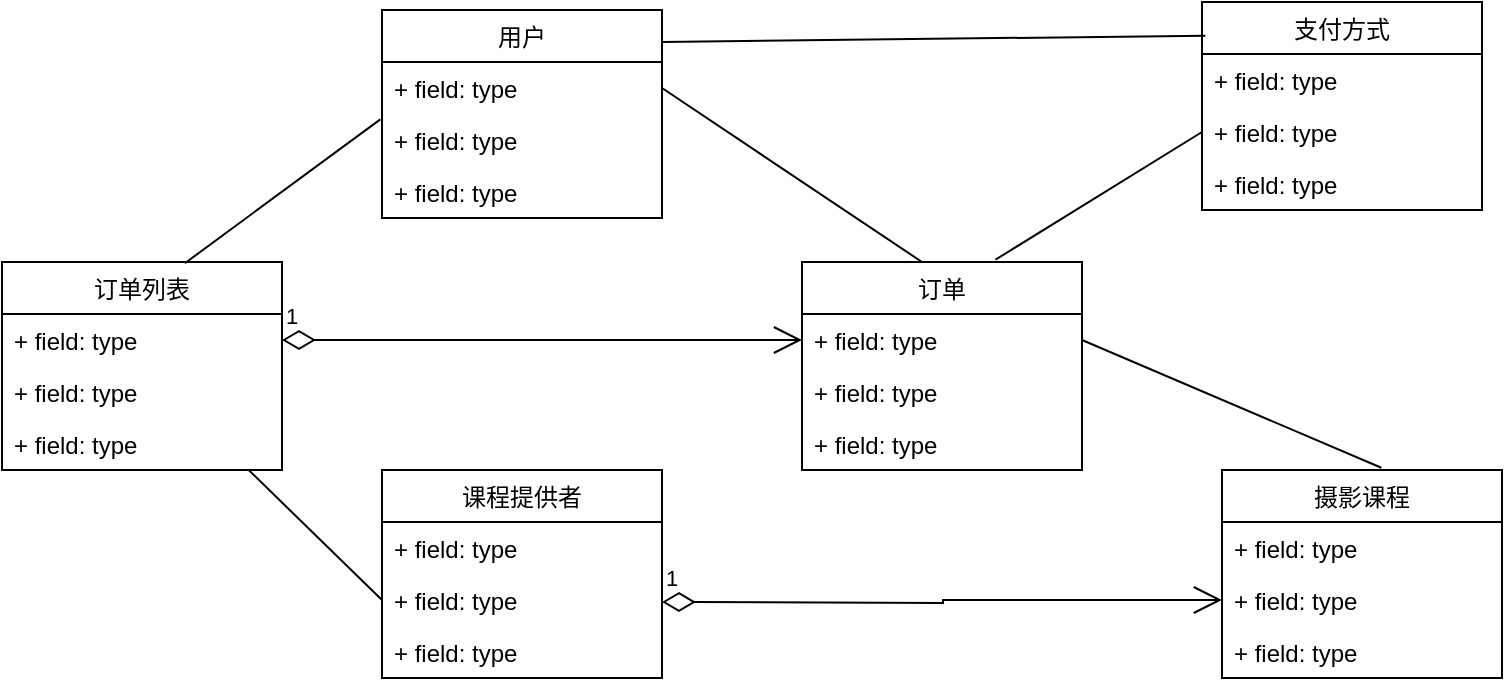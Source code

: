 <mxfile version="16.1.0" type="github">
  <diagram id="p-Mr5TwDwi2FgQvRnVdi" name="Page-1">
    <mxGraphModel dx="1153" dy="608" grid="1" gridSize="10" guides="1" tooltips="1" connect="1" arrows="1" fold="1" page="1" pageScale="1" pageWidth="3300" pageHeight="4681" math="0" shadow="0">
      <root>
        <mxCell id="0" />
        <mxCell id="1" parent="0" />
        <mxCell id="IACNlksYp9S7rwqpNXvv-1" value="用户" style="swimlane;fontStyle=0;childLayout=stackLayout;horizontal=1;startSize=26;fillColor=none;horizontalStack=0;resizeParent=1;resizeParentMax=0;resizeLast=0;collapsible=1;marginBottom=0;" vertex="1" parent="1">
          <mxGeometry x="230" y="144" width="140" height="104" as="geometry" />
        </mxCell>
        <mxCell id="IACNlksYp9S7rwqpNXvv-2" value="+ field: type" style="text;strokeColor=none;fillColor=none;align=left;verticalAlign=top;spacingLeft=4;spacingRight=4;overflow=hidden;rotatable=0;points=[[0,0.5],[1,0.5]];portConstraint=eastwest;" vertex="1" parent="IACNlksYp9S7rwqpNXvv-1">
          <mxGeometry y="26" width="140" height="26" as="geometry" />
        </mxCell>
        <mxCell id="IACNlksYp9S7rwqpNXvv-3" value="+ field: type" style="text;strokeColor=none;fillColor=none;align=left;verticalAlign=top;spacingLeft=4;spacingRight=4;overflow=hidden;rotatable=0;points=[[0,0.5],[1,0.5]];portConstraint=eastwest;" vertex="1" parent="IACNlksYp9S7rwqpNXvv-1">
          <mxGeometry y="52" width="140" height="26" as="geometry" />
        </mxCell>
        <mxCell id="IACNlksYp9S7rwqpNXvv-4" value="+ field: type" style="text;strokeColor=none;fillColor=none;align=left;verticalAlign=top;spacingLeft=4;spacingRight=4;overflow=hidden;rotatable=0;points=[[0,0.5],[1,0.5]];portConstraint=eastwest;" vertex="1" parent="IACNlksYp9S7rwqpNXvv-1">
          <mxGeometry y="78" width="140" height="26" as="geometry" />
        </mxCell>
        <mxCell id="IACNlksYp9S7rwqpNXvv-5" value="课程提供者" style="swimlane;fontStyle=0;childLayout=stackLayout;horizontal=1;startSize=26;fillColor=none;horizontalStack=0;resizeParent=1;resizeParentMax=0;resizeLast=0;collapsible=1;marginBottom=0;" vertex="1" parent="1">
          <mxGeometry x="230" y="374" width="140" height="104" as="geometry" />
        </mxCell>
        <mxCell id="IACNlksYp9S7rwqpNXvv-6" value="+ field: type" style="text;strokeColor=none;fillColor=none;align=left;verticalAlign=top;spacingLeft=4;spacingRight=4;overflow=hidden;rotatable=0;points=[[0,0.5],[1,0.5]];portConstraint=eastwest;" vertex="1" parent="IACNlksYp9S7rwqpNXvv-5">
          <mxGeometry y="26" width="140" height="26" as="geometry" />
        </mxCell>
        <mxCell id="IACNlksYp9S7rwqpNXvv-7" value="+ field: type" style="text;strokeColor=none;fillColor=none;align=left;verticalAlign=top;spacingLeft=4;spacingRight=4;overflow=hidden;rotatable=0;points=[[0,0.5],[1,0.5]];portConstraint=eastwest;" vertex="1" parent="IACNlksYp9S7rwqpNXvv-5">
          <mxGeometry y="52" width="140" height="26" as="geometry" />
        </mxCell>
        <mxCell id="IACNlksYp9S7rwqpNXvv-8" value="+ field: type" style="text;strokeColor=none;fillColor=none;align=left;verticalAlign=top;spacingLeft=4;spacingRight=4;overflow=hidden;rotatable=0;points=[[0,0.5],[1,0.5]];portConstraint=eastwest;" vertex="1" parent="IACNlksYp9S7rwqpNXvv-5">
          <mxGeometry y="78" width="140" height="26" as="geometry" />
        </mxCell>
        <mxCell id="IACNlksYp9S7rwqpNXvv-9" value="摄影课程" style="swimlane;fontStyle=0;childLayout=stackLayout;horizontal=1;startSize=26;fillColor=none;horizontalStack=0;resizeParent=1;resizeParentMax=0;resizeLast=0;collapsible=1;marginBottom=0;" vertex="1" parent="1">
          <mxGeometry x="650" y="374" width="140" height="104" as="geometry" />
        </mxCell>
        <mxCell id="IACNlksYp9S7rwqpNXvv-10" value="+ field: type" style="text;strokeColor=none;fillColor=none;align=left;verticalAlign=top;spacingLeft=4;spacingRight=4;overflow=hidden;rotatable=0;points=[[0,0.5],[1,0.5]];portConstraint=eastwest;" vertex="1" parent="IACNlksYp9S7rwqpNXvv-9">
          <mxGeometry y="26" width="140" height="26" as="geometry" />
        </mxCell>
        <mxCell id="IACNlksYp9S7rwqpNXvv-11" value="+ field: type" style="text;strokeColor=none;fillColor=none;align=left;verticalAlign=top;spacingLeft=4;spacingRight=4;overflow=hidden;rotatable=0;points=[[0,0.5],[1,0.5]];portConstraint=eastwest;" vertex="1" parent="IACNlksYp9S7rwqpNXvv-9">
          <mxGeometry y="52" width="140" height="26" as="geometry" />
        </mxCell>
        <mxCell id="IACNlksYp9S7rwqpNXvv-12" value="+ field: type" style="text;strokeColor=none;fillColor=none;align=left;verticalAlign=top;spacingLeft=4;spacingRight=4;overflow=hidden;rotatable=0;points=[[0,0.5],[1,0.5]];portConstraint=eastwest;" vertex="1" parent="IACNlksYp9S7rwqpNXvv-9">
          <mxGeometry y="78" width="140" height="26" as="geometry" />
        </mxCell>
        <mxCell id="IACNlksYp9S7rwqpNXvv-13" value="订单" style="swimlane;fontStyle=0;childLayout=stackLayout;horizontal=1;startSize=26;fillColor=none;horizontalStack=0;resizeParent=1;resizeParentMax=0;resizeLast=0;collapsible=1;marginBottom=0;" vertex="1" parent="1">
          <mxGeometry x="440" y="270" width="140" height="104" as="geometry" />
        </mxCell>
        <mxCell id="IACNlksYp9S7rwqpNXvv-14" value="+ field: type" style="text;strokeColor=none;fillColor=none;align=left;verticalAlign=top;spacingLeft=4;spacingRight=4;overflow=hidden;rotatable=0;points=[[0,0.5],[1,0.5]];portConstraint=eastwest;" vertex="1" parent="IACNlksYp9S7rwqpNXvv-13">
          <mxGeometry y="26" width="140" height="26" as="geometry" />
        </mxCell>
        <mxCell id="IACNlksYp9S7rwqpNXvv-15" value="+ field: type" style="text;strokeColor=none;fillColor=none;align=left;verticalAlign=top;spacingLeft=4;spacingRight=4;overflow=hidden;rotatable=0;points=[[0,0.5],[1,0.5]];portConstraint=eastwest;" vertex="1" parent="IACNlksYp9S7rwqpNXvv-13">
          <mxGeometry y="52" width="140" height="26" as="geometry" />
        </mxCell>
        <mxCell id="IACNlksYp9S7rwqpNXvv-16" value="+ field: type" style="text;strokeColor=none;fillColor=none;align=left;verticalAlign=top;spacingLeft=4;spacingRight=4;overflow=hidden;rotatable=0;points=[[0,0.5],[1,0.5]];portConstraint=eastwest;" vertex="1" parent="IACNlksYp9S7rwqpNXvv-13">
          <mxGeometry y="78" width="140" height="26" as="geometry" />
        </mxCell>
        <mxCell id="IACNlksYp9S7rwqpNXvv-17" value="支付方式" style="swimlane;fontStyle=0;childLayout=stackLayout;horizontal=1;startSize=26;fillColor=none;horizontalStack=0;resizeParent=1;resizeParentMax=0;resizeLast=0;collapsible=1;marginBottom=0;" vertex="1" parent="1">
          <mxGeometry x="640" y="140" width="140" height="104" as="geometry" />
        </mxCell>
        <mxCell id="IACNlksYp9S7rwqpNXvv-18" value="+ field: type" style="text;strokeColor=none;fillColor=none;align=left;verticalAlign=top;spacingLeft=4;spacingRight=4;overflow=hidden;rotatable=0;points=[[0,0.5],[1,0.5]];portConstraint=eastwest;" vertex="1" parent="IACNlksYp9S7rwqpNXvv-17">
          <mxGeometry y="26" width="140" height="26" as="geometry" />
        </mxCell>
        <mxCell id="IACNlksYp9S7rwqpNXvv-19" value="+ field: type" style="text;strokeColor=none;fillColor=none;align=left;verticalAlign=top;spacingLeft=4;spacingRight=4;overflow=hidden;rotatable=0;points=[[0,0.5],[1,0.5]];portConstraint=eastwest;" vertex="1" parent="IACNlksYp9S7rwqpNXvv-17">
          <mxGeometry y="52" width="140" height="26" as="geometry" />
        </mxCell>
        <mxCell id="IACNlksYp9S7rwqpNXvv-20" value="+ field: type" style="text;strokeColor=none;fillColor=none;align=left;verticalAlign=top;spacingLeft=4;spacingRight=4;overflow=hidden;rotatable=0;points=[[0,0.5],[1,0.5]];portConstraint=eastwest;" vertex="1" parent="IACNlksYp9S7rwqpNXvv-17">
          <mxGeometry y="78" width="140" height="26" as="geometry" />
        </mxCell>
        <mxCell id="IACNlksYp9S7rwqpNXvv-21" value="订单列表" style="swimlane;fontStyle=0;childLayout=stackLayout;horizontal=1;startSize=26;fillColor=none;horizontalStack=0;resizeParent=1;resizeParentMax=0;resizeLast=0;collapsible=1;marginBottom=0;" vertex="1" parent="1">
          <mxGeometry x="40" y="270" width="140" height="104" as="geometry" />
        </mxCell>
        <mxCell id="IACNlksYp9S7rwqpNXvv-22" value="+ field: type" style="text;strokeColor=none;fillColor=none;align=left;verticalAlign=top;spacingLeft=4;spacingRight=4;overflow=hidden;rotatable=0;points=[[0,0.5],[1,0.5]];portConstraint=eastwest;" vertex="1" parent="IACNlksYp9S7rwqpNXvv-21">
          <mxGeometry y="26" width="140" height="26" as="geometry" />
        </mxCell>
        <mxCell id="IACNlksYp9S7rwqpNXvv-23" value="+ field: type" style="text;strokeColor=none;fillColor=none;align=left;verticalAlign=top;spacingLeft=4;spacingRight=4;overflow=hidden;rotatable=0;points=[[0,0.5],[1,0.5]];portConstraint=eastwest;" vertex="1" parent="IACNlksYp9S7rwqpNXvv-21">
          <mxGeometry y="52" width="140" height="26" as="geometry" />
        </mxCell>
        <mxCell id="IACNlksYp9S7rwqpNXvv-24" value="+ field: type" style="text;strokeColor=none;fillColor=none;align=left;verticalAlign=top;spacingLeft=4;spacingRight=4;overflow=hidden;rotatable=0;points=[[0,0.5],[1,0.5]];portConstraint=eastwest;" vertex="1" parent="IACNlksYp9S7rwqpNXvv-21">
          <mxGeometry y="78" width="140" height="26" as="geometry" />
        </mxCell>
        <mxCell id="IACNlksYp9S7rwqpNXvv-28" value="1" style="endArrow=open;html=1;endSize=12;startArrow=diamondThin;startSize=14;startFill=0;edgeStyle=orthogonalEdgeStyle;align=left;verticalAlign=bottom;rounded=0;exitX=1;exitY=0.5;exitDx=0;exitDy=0;entryX=0;entryY=0.5;entryDx=0;entryDy=0;" edge="1" parent="1" source="IACNlksYp9S7rwqpNXvv-22" target="IACNlksYp9S7rwqpNXvv-14">
          <mxGeometry x="-1" y="3" relative="1" as="geometry">
            <mxPoint x="200" y="310" as="sourcePoint" />
            <mxPoint x="360" y="310" as="targetPoint" />
          </mxGeometry>
        </mxCell>
        <mxCell id="IACNlksYp9S7rwqpNXvv-29" value="" style="endArrow=none;html=1;rounded=0;entryX=1;entryY=0.5;entryDx=0;entryDy=0;" edge="1" parent="1" target="IACNlksYp9S7rwqpNXvv-2">
          <mxGeometry width="50" height="50" relative="1" as="geometry">
            <mxPoint x="500" y="270" as="sourcePoint" />
            <mxPoint x="510" y="180" as="targetPoint" />
          </mxGeometry>
        </mxCell>
        <mxCell id="IACNlksYp9S7rwqpNXvv-30" value="" style="endArrow=none;html=1;rounded=0;exitX=0.691;exitY=-0.011;exitDx=0;exitDy=0;exitPerimeter=0;entryX=0;entryY=0.5;entryDx=0;entryDy=0;" edge="1" parent="1" source="IACNlksYp9S7rwqpNXvv-13" target="IACNlksYp9S7rwqpNXvv-19">
          <mxGeometry width="50" height="50" relative="1" as="geometry">
            <mxPoint x="540" y="240" as="sourcePoint" />
            <mxPoint x="590" y="190" as="targetPoint" />
          </mxGeometry>
        </mxCell>
        <mxCell id="IACNlksYp9S7rwqpNXvv-31" value="" style="endArrow=none;html=1;rounded=0;entryX=0.012;entryY=0.162;entryDx=0;entryDy=0;entryPerimeter=0;" edge="1" parent="1" target="IACNlksYp9S7rwqpNXvv-17">
          <mxGeometry width="50" height="50" relative="1" as="geometry">
            <mxPoint x="370" y="160" as="sourcePoint" />
            <mxPoint x="480" y="90" as="targetPoint" />
          </mxGeometry>
        </mxCell>
        <mxCell id="IACNlksYp9S7rwqpNXvv-33" value="" style="endArrow=none;html=1;rounded=0;exitX=1;exitY=0.5;exitDx=0;exitDy=0;entryX=0.569;entryY=-0.011;entryDx=0;entryDy=0;entryPerimeter=0;" edge="1" parent="1" source="IACNlksYp9S7rwqpNXvv-14" target="IACNlksYp9S7rwqpNXvv-9">
          <mxGeometry width="50" height="50" relative="1" as="geometry">
            <mxPoint x="690" y="340" as="sourcePoint" />
            <mxPoint x="740" y="290" as="targetPoint" />
          </mxGeometry>
        </mxCell>
        <mxCell id="IACNlksYp9S7rwqpNXvv-34" value="1" style="endArrow=open;html=1;endSize=12;startArrow=diamondThin;startSize=14;startFill=0;edgeStyle=orthogonalEdgeStyle;align=left;verticalAlign=bottom;rounded=0;entryX=0;entryY=0.5;entryDx=0;entryDy=0;" edge="1" parent="1" target="IACNlksYp9S7rwqpNXvv-11">
          <mxGeometry x="-1" y="3" relative="1" as="geometry">
            <mxPoint x="370" y="440" as="sourcePoint" />
            <mxPoint x="530" y="440" as="targetPoint" />
          </mxGeometry>
        </mxCell>
        <mxCell id="IACNlksYp9S7rwqpNXvv-35" value="" style="endArrow=none;html=1;rounded=0;entryX=-0.006;entryY=0.103;entryDx=0;entryDy=0;entryPerimeter=0;exitX=0.653;exitY=0.006;exitDx=0;exitDy=0;exitPerimeter=0;" edge="1" parent="1" source="IACNlksYp9S7rwqpNXvv-21" target="IACNlksYp9S7rwqpNXvv-3">
          <mxGeometry width="50" height="50" relative="1" as="geometry">
            <mxPoint x="150" y="240" as="sourcePoint" />
            <mxPoint x="200" y="190" as="targetPoint" />
          </mxGeometry>
        </mxCell>
        <mxCell id="IACNlksYp9S7rwqpNXvv-36" value="" style="endArrow=none;html=1;rounded=0;entryX=0;entryY=0.5;entryDx=0;entryDy=0;" edge="1" parent="1" source="IACNlksYp9S7rwqpNXvv-21" target="IACNlksYp9S7rwqpNXvv-7">
          <mxGeometry width="50" height="50" relative="1" as="geometry">
            <mxPoint x="110" y="370" as="sourcePoint" />
            <mxPoint x="180" y="460" as="targetPoint" />
          </mxGeometry>
        </mxCell>
      </root>
    </mxGraphModel>
  </diagram>
</mxfile>
